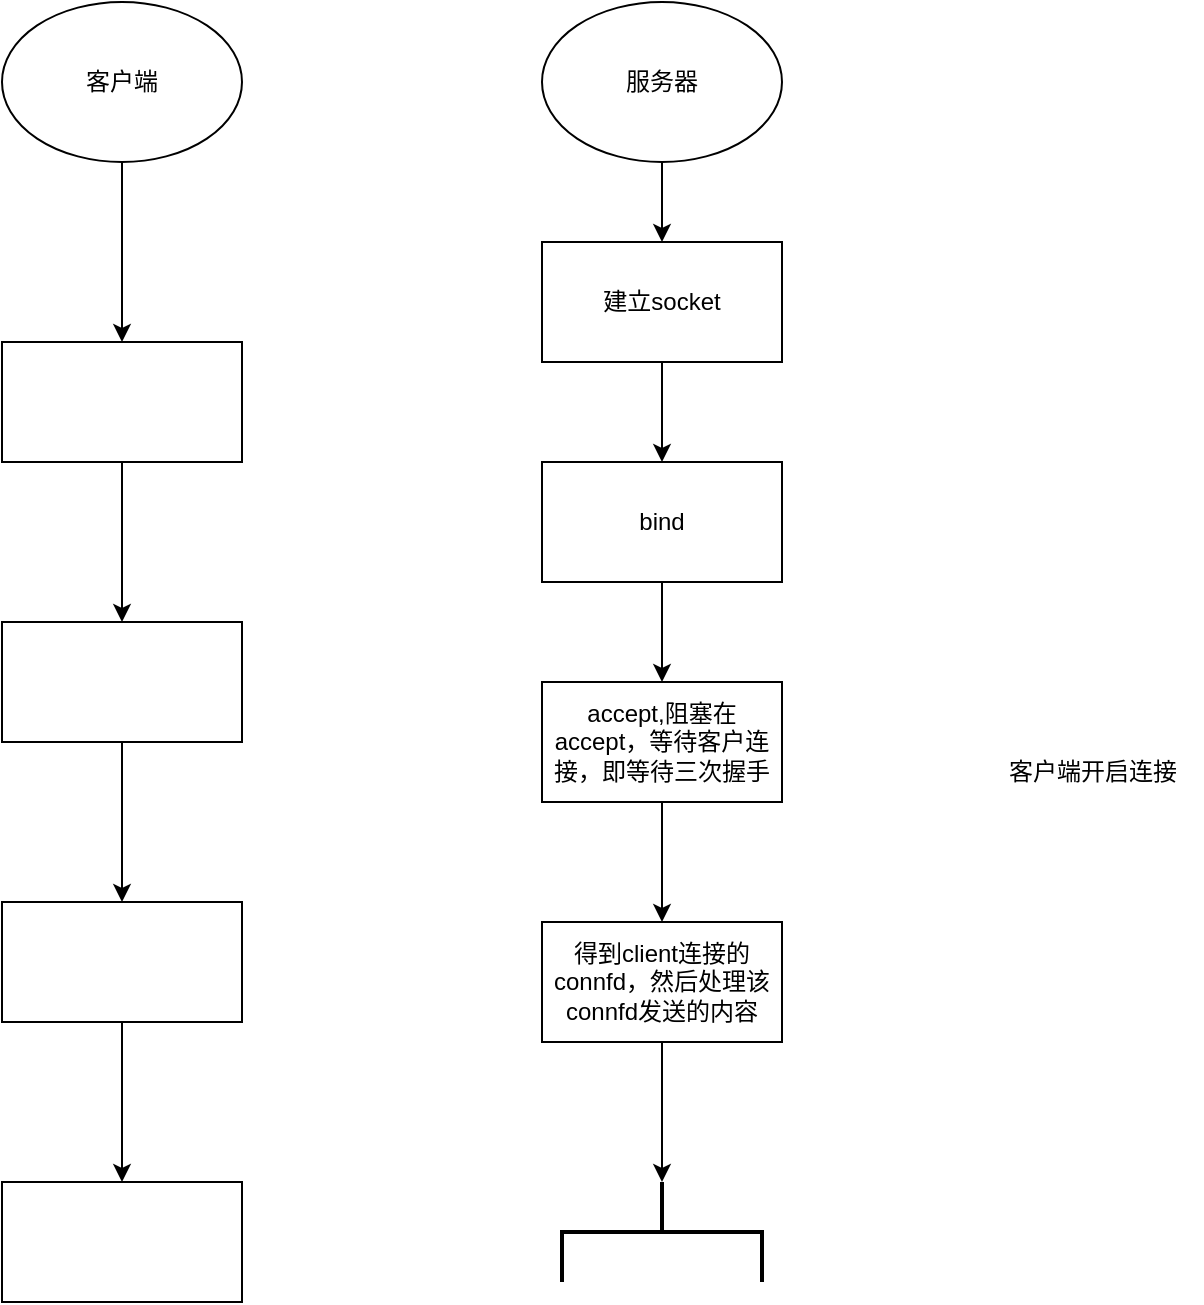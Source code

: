 <mxfile version="20.8.20" type="github">
  <diagram name="第 1 页" id="3tS3NE0jxbSOC0BookcE">
    <mxGraphModel dx="987" dy="518" grid="1" gridSize="10" guides="1" tooltips="1" connect="1" arrows="1" fold="1" page="1" pageScale="1" pageWidth="2339" pageHeight="3300" math="0" shadow="0">
      <root>
        <mxCell id="0" />
        <mxCell id="1" parent="0" />
        <mxCell id="ZRNS-KBWd8ZVCZ68WGnK-3" value="" style="edgeStyle=orthogonalEdgeStyle;rounded=0;orthogonalLoop=1;jettySize=auto;html=1;" edge="1" parent="1" source="ZRNS-KBWd8ZVCZ68WGnK-1" target="ZRNS-KBWd8ZVCZ68WGnK-2">
          <mxGeometry relative="1" as="geometry" />
        </mxCell>
        <mxCell id="ZRNS-KBWd8ZVCZ68WGnK-1" value="客户端" style="ellipse;whiteSpace=wrap;html=1;" vertex="1" parent="1">
          <mxGeometry x="100" y="40" width="120" height="80" as="geometry" />
        </mxCell>
        <mxCell id="ZRNS-KBWd8ZVCZ68WGnK-5" value="" style="edgeStyle=orthogonalEdgeStyle;rounded=0;orthogonalLoop=1;jettySize=auto;html=1;" edge="1" parent="1" source="ZRNS-KBWd8ZVCZ68WGnK-2" target="ZRNS-KBWd8ZVCZ68WGnK-4">
          <mxGeometry relative="1" as="geometry" />
        </mxCell>
        <mxCell id="ZRNS-KBWd8ZVCZ68WGnK-2" value="" style="whiteSpace=wrap;html=1;" vertex="1" parent="1">
          <mxGeometry x="100" y="210" width="120" height="60" as="geometry" />
        </mxCell>
        <mxCell id="ZRNS-KBWd8ZVCZ68WGnK-7" value="" style="edgeStyle=orthogonalEdgeStyle;rounded=0;orthogonalLoop=1;jettySize=auto;html=1;" edge="1" parent="1" source="ZRNS-KBWd8ZVCZ68WGnK-4" target="ZRNS-KBWd8ZVCZ68WGnK-6">
          <mxGeometry relative="1" as="geometry" />
        </mxCell>
        <mxCell id="ZRNS-KBWd8ZVCZ68WGnK-4" value="" style="whiteSpace=wrap;html=1;" vertex="1" parent="1">
          <mxGeometry x="100" y="350" width="120" height="60" as="geometry" />
        </mxCell>
        <mxCell id="ZRNS-KBWd8ZVCZ68WGnK-9" value="" style="edgeStyle=orthogonalEdgeStyle;rounded=0;orthogonalLoop=1;jettySize=auto;html=1;" edge="1" parent="1" source="ZRNS-KBWd8ZVCZ68WGnK-6" target="ZRNS-KBWd8ZVCZ68WGnK-8">
          <mxGeometry relative="1" as="geometry" />
        </mxCell>
        <mxCell id="ZRNS-KBWd8ZVCZ68WGnK-6" value="" style="whiteSpace=wrap;html=1;" vertex="1" parent="1">
          <mxGeometry x="100" y="490" width="120" height="60" as="geometry" />
        </mxCell>
        <mxCell id="ZRNS-KBWd8ZVCZ68WGnK-8" value="" style="whiteSpace=wrap;html=1;" vertex="1" parent="1">
          <mxGeometry x="100" y="630" width="120" height="60" as="geometry" />
        </mxCell>
        <mxCell id="ZRNS-KBWd8ZVCZ68WGnK-12" value="" style="edgeStyle=orthogonalEdgeStyle;rounded=0;orthogonalLoop=1;jettySize=auto;html=1;" edge="1" parent="1" source="ZRNS-KBWd8ZVCZ68WGnK-10" target="ZRNS-KBWd8ZVCZ68WGnK-11">
          <mxGeometry relative="1" as="geometry" />
        </mxCell>
        <mxCell id="ZRNS-KBWd8ZVCZ68WGnK-10" value="服务器" style="ellipse;whiteSpace=wrap;html=1;" vertex="1" parent="1">
          <mxGeometry x="370" y="40" width="120" height="80" as="geometry" />
        </mxCell>
        <mxCell id="ZRNS-KBWd8ZVCZ68WGnK-14" value="" style="edgeStyle=orthogonalEdgeStyle;rounded=0;orthogonalLoop=1;jettySize=auto;html=1;" edge="1" parent="1" source="ZRNS-KBWd8ZVCZ68WGnK-11" target="ZRNS-KBWd8ZVCZ68WGnK-13">
          <mxGeometry relative="1" as="geometry" />
        </mxCell>
        <mxCell id="ZRNS-KBWd8ZVCZ68WGnK-11" value="建立socket" style="whiteSpace=wrap;html=1;" vertex="1" parent="1">
          <mxGeometry x="370" y="160" width="120" height="60" as="geometry" />
        </mxCell>
        <mxCell id="ZRNS-KBWd8ZVCZ68WGnK-16" value="" style="edgeStyle=orthogonalEdgeStyle;rounded=0;orthogonalLoop=1;jettySize=auto;html=1;" edge="1" parent="1" source="ZRNS-KBWd8ZVCZ68WGnK-13" target="ZRNS-KBWd8ZVCZ68WGnK-15">
          <mxGeometry relative="1" as="geometry" />
        </mxCell>
        <mxCell id="ZRNS-KBWd8ZVCZ68WGnK-13" value="bind" style="whiteSpace=wrap;html=1;" vertex="1" parent="1">
          <mxGeometry x="370" y="270" width="120" height="60" as="geometry" />
        </mxCell>
        <mxCell id="ZRNS-KBWd8ZVCZ68WGnK-37" value="" style="edgeStyle=orthogonalEdgeStyle;rounded=0;orthogonalLoop=1;jettySize=auto;html=1;" edge="1" parent="1" source="ZRNS-KBWd8ZVCZ68WGnK-15" target="ZRNS-KBWd8ZVCZ68WGnK-36">
          <mxGeometry relative="1" as="geometry" />
        </mxCell>
        <mxCell id="ZRNS-KBWd8ZVCZ68WGnK-15" value="accept,阻塞在accept，等待客户连接，即等待三次握手" style="whiteSpace=wrap;html=1;" vertex="1" parent="1">
          <mxGeometry x="370" y="380" width="120" height="60" as="geometry" />
        </mxCell>
        <mxCell id="ZRNS-KBWd8ZVCZ68WGnK-32" value="客户端开启连接" style="text;html=1;align=center;verticalAlign=middle;resizable=0;points=[];autosize=1;strokeColor=none;fillColor=none;" vertex="1" parent="1">
          <mxGeometry x="590" y="410" width="110" height="30" as="geometry" />
        </mxCell>
        <mxCell id="ZRNS-KBWd8ZVCZ68WGnK-40" value="" style="edgeStyle=orthogonalEdgeStyle;rounded=0;orthogonalLoop=1;jettySize=auto;html=1;" edge="1" parent="1" source="ZRNS-KBWd8ZVCZ68WGnK-36">
          <mxGeometry relative="1" as="geometry">
            <mxPoint x="430" y="630" as="targetPoint" />
          </mxGeometry>
        </mxCell>
        <mxCell id="ZRNS-KBWd8ZVCZ68WGnK-36" value="得到client连接的connfd，然后处理该connfd发送的内容" style="whiteSpace=wrap;html=1;" vertex="1" parent="1">
          <mxGeometry x="370" y="500" width="120" height="60" as="geometry" />
        </mxCell>
        <mxCell id="ZRNS-KBWd8ZVCZ68WGnK-42" value="" style="strokeWidth=2;html=1;shape=mxgraph.flowchart.annotation_2;align=left;labelPosition=right;pointerEvents=1;verticalLabelPosition=middle;verticalAlign=middle;fontFamily=Verdana;direction=south;" vertex="1" parent="1">
          <mxGeometry x="380" y="630" width="100" height="50" as="geometry" />
        </mxCell>
      </root>
    </mxGraphModel>
  </diagram>
</mxfile>
